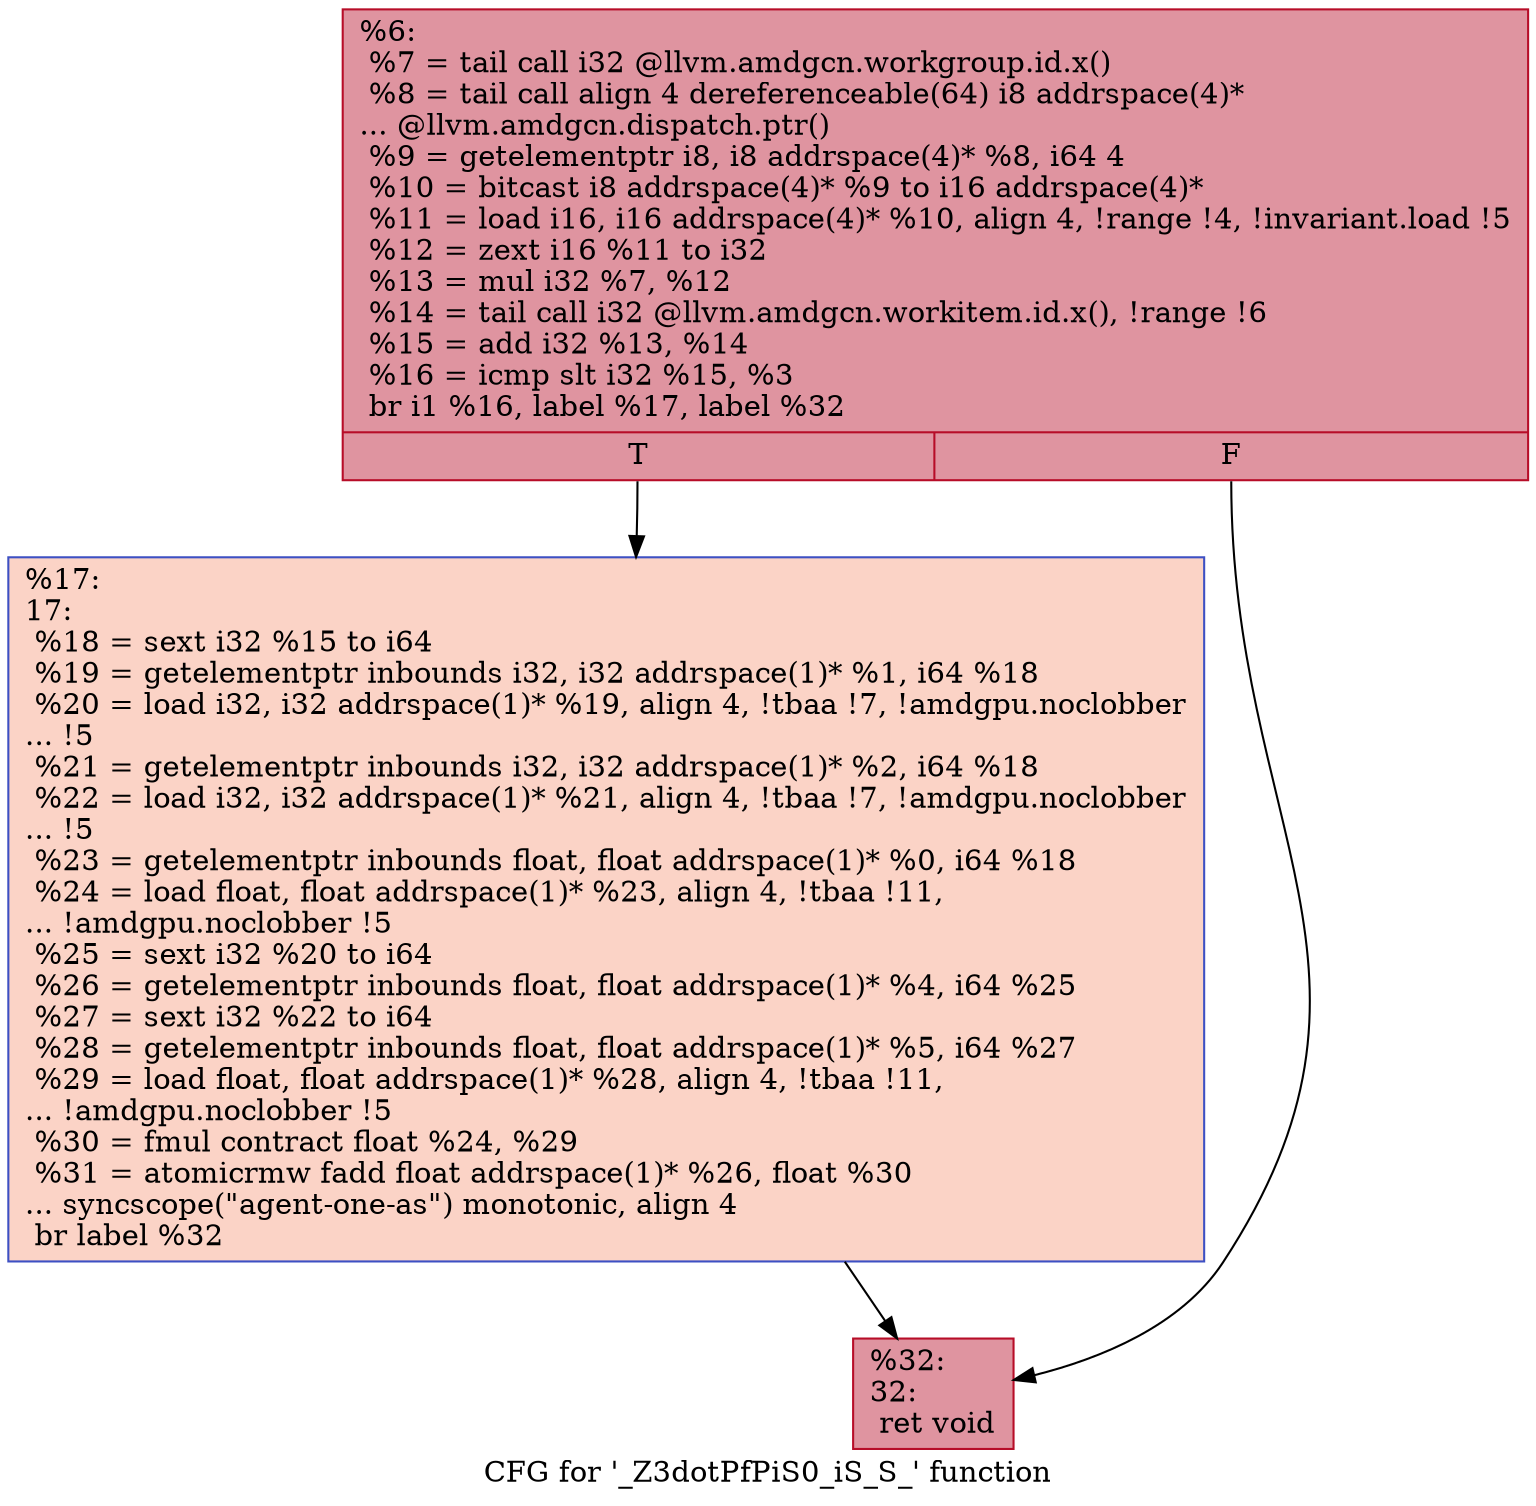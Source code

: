 digraph "CFG for '_Z3dotPfPiS0_iS_S_' function" {
	label="CFG for '_Z3dotPfPiS0_iS_S_' function";

	Node0x46b6330 [shape=record,color="#b70d28ff", style=filled, fillcolor="#b70d2870",label="{%6:\l  %7 = tail call i32 @llvm.amdgcn.workgroup.id.x()\l  %8 = tail call align 4 dereferenceable(64) i8 addrspace(4)*\l... @llvm.amdgcn.dispatch.ptr()\l  %9 = getelementptr i8, i8 addrspace(4)* %8, i64 4\l  %10 = bitcast i8 addrspace(4)* %9 to i16 addrspace(4)*\l  %11 = load i16, i16 addrspace(4)* %10, align 4, !range !4, !invariant.load !5\l  %12 = zext i16 %11 to i32\l  %13 = mul i32 %7, %12\l  %14 = tail call i32 @llvm.amdgcn.workitem.id.x(), !range !6\l  %15 = add i32 %13, %14\l  %16 = icmp slt i32 %15, %3\l  br i1 %16, label %17, label %32\l|{<s0>T|<s1>F}}"];
	Node0x46b6330:s0 -> Node0x46b6740;
	Node0x46b6330:s1 -> Node0x46b8310;
	Node0x46b6740 [shape=record,color="#3d50c3ff", style=filled, fillcolor="#f59c7d70",label="{%17:\l17:                                               \l  %18 = sext i32 %15 to i64\l  %19 = getelementptr inbounds i32, i32 addrspace(1)* %1, i64 %18\l  %20 = load i32, i32 addrspace(1)* %19, align 4, !tbaa !7, !amdgpu.noclobber\l... !5\l  %21 = getelementptr inbounds i32, i32 addrspace(1)* %2, i64 %18\l  %22 = load i32, i32 addrspace(1)* %21, align 4, !tbaa !7, !amdgpu.noclobber\l... !5\l  %23 = getelementptr inbounds float, float addrspace(1)* %0, i64 %18\l  %24 = load float, float addrspace(1)* %23, align 4, !tbaa !11,\l... !amdgpu.noclobber !5\l  %25 = sext i32 %20 to i64\l  %26 = getelementptr inbounds float, float addrspace(1)* %4, i64 %25\l  %27 = sext i32 %22 to i64\l  %28 = getelementptr inbounds float, float addrspace(1)* %5, i64 %27\l  %29 = load float, float addrspace(1)* %28, align 4, !tbaa !11,\l... !amdgpu.noclobber !5\l  %30 = fmul contract float %24, %29\l  %31 = atomicrmw fadd float addrspace(1)* %26, float %30\l... syncscope(\"agent-one-as\") monotonic, align 4\l  br label %32\l}"];
	Node0x46b6740 -> Node0x46b8310;
	Node0x46b8310 [shape=record,color="#b70d28ff", style=filled, fillcolor="#b70d2870",label="{%32:\l32:                                               \l  ret void\l}"];
}
